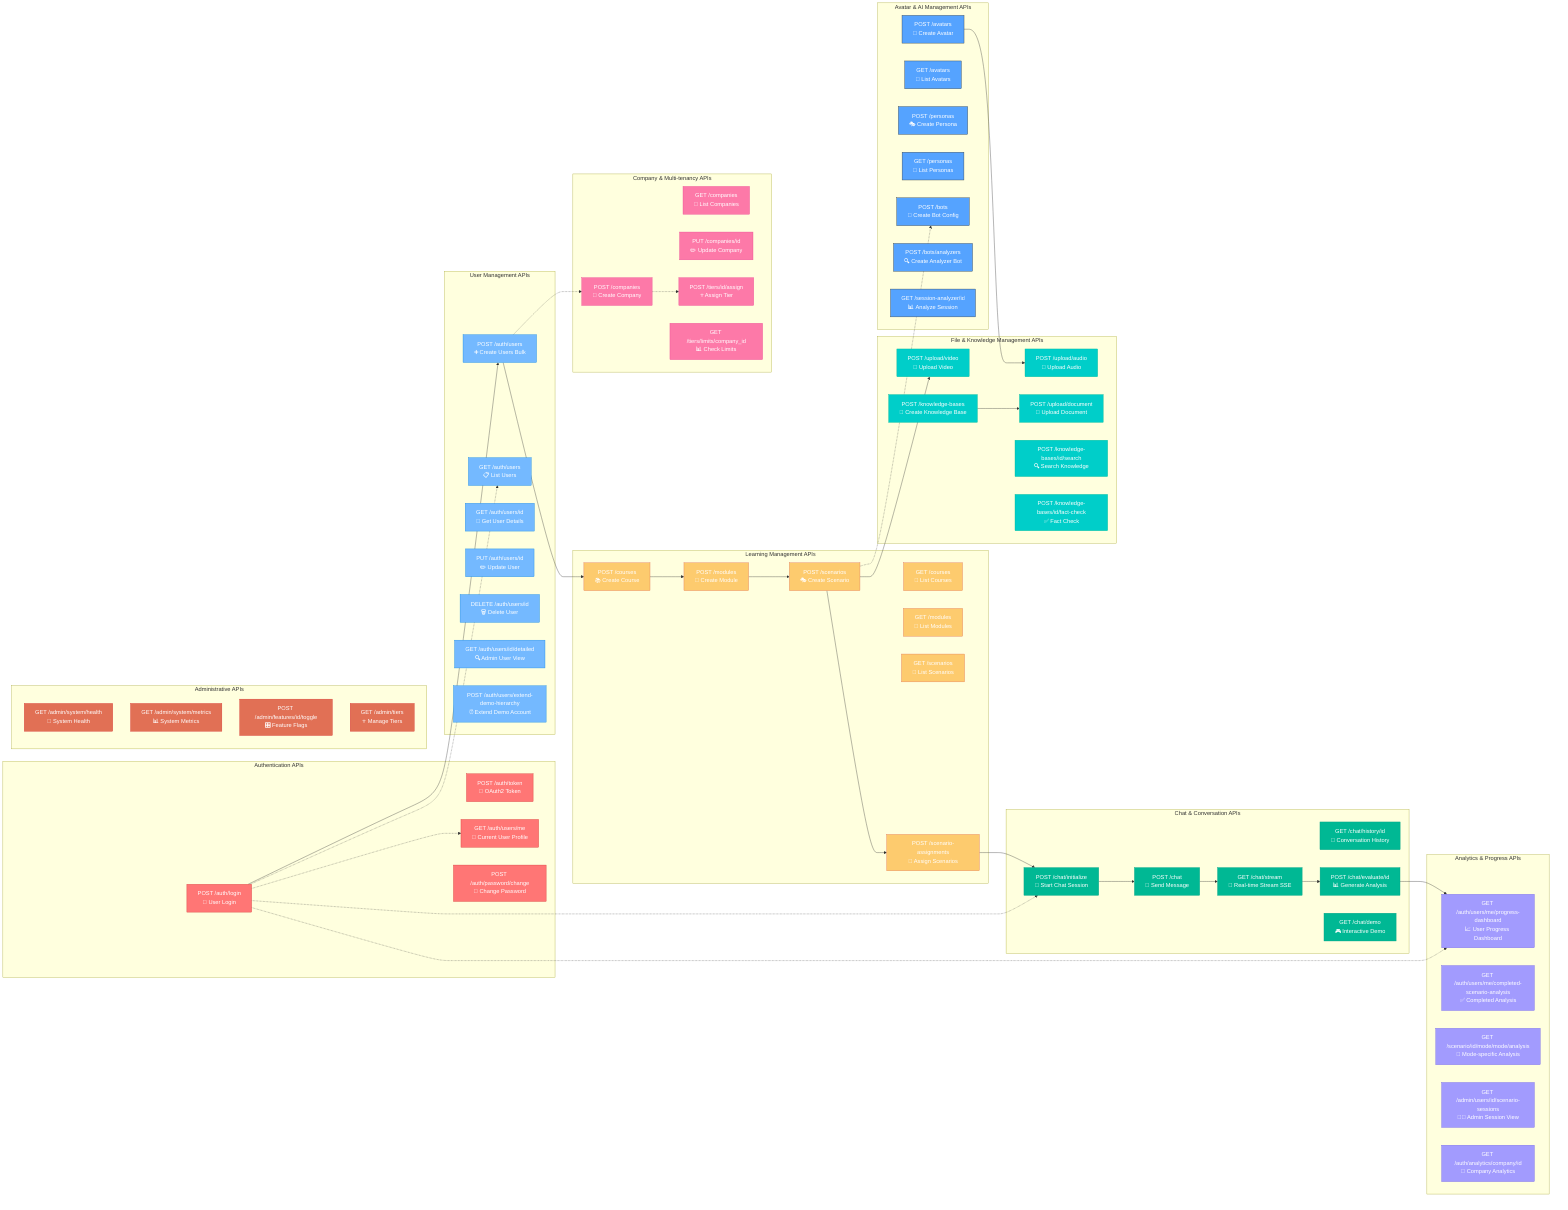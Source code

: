 graph LR
    subgraph "Authentication APIs"
        AUTH_LOGIN[POST /auth/login<br/>🔐 User Login]
        AUTH_TOKEN[POST /auth/token<br/>🎫 OAuth2 Token]
        AUTH_ME[GET /auth/users/me<br/>👤 Current User Profile]
        AUTH_CHANGE_PWD[POST /auth/password/change<br/>🔑 Change Password]
    end
    
    subgraph "User Management APIs"
        USER_CREATE[POST /auth/users<br/>➕ Create Users Bulk]
        USER_LIST[GET /auth/users<br/>📋 List Users]
        USER_GET[GET /auth/users/id<br/>👤 Get User Details]
        USER_UPDATE[PUT /auth/users/id<br/>✏️ Update User]
        USER_DELETE[DELETE /auth/users/id<br/>🗑️ Delete User]
        USER_DETAILED[GET /auth/users/id/detailed<br/>🔍 Admin User View]
        USER_EXTEND_DEMO[POST /auth/users/extend-demo-hierarchy<br/>⏰ Extend Demo Account]
    end
    
    subgraph "Chat & Conversation APIs"
        CHAT_INIT[POST /chat/initialize<br/>🚀 Start Chat Session]
        CHAT_SEND[POST /chat<br/>💬 Send Message]
        CHAT_STREAM[GET /chat/stream<br/>📡 Real-time Stream SSE]
        CHAT_HISTORY[GET /chat/history/id<br/>📜 Conversation History]
        CHAT_EVALUATE[POST /chat/evaluate/id<br/>📊 Generate Analysis]
        CHAT_DEMO[GET /chat/demo<br/>🎮 Interactive Demo]
    end
    
    subgraph "Learning Management APIs"
        COURSE_CREATE[POST /courses<br/>📚 Create Course]
        COURSE_LIST[GET /courses<br/>📖 List Courses]
        MODULE_CREATE[POST /modules<br/>📑 Create Module]
        MODULE_LIST[GET /modules<br/>📄 List Modules]
        SCENARIO_CREATE[POST /scenarios<br/>🎭 Create Scenario]
        SCENARIO_LIST[GET /scenarios<br/>🎪 List Scenarios]
        SCENARIO_ASSIGN[POST /scenario-assignments<br/>📌 Assign Scenarios]
    end
    
    subgraph "Analytics & Progress APIs"
        PROGRESS_DASHBOARD[GET /auth/users/me/progress-dashboard<br/>📈 User Progress Dashboard]
        COMPLETED_SCENARIOS[GET /auth/users/me/completed-scenario-analysis<br/>✅ Completed Analysis]
        SCENARIO_MODE_ANALYSIS[GET /scenario/id/mode/mode/analysis<br/>🔬 Mode-specific Analysis]
        ADMIN_USER_SESSIONS[GET /admin/users/id/scenario-sessions<br/>👨💼 Admin Session View]
        COMPANY_ANALYTICS[GET /auth/analytics/company/id<br/>🏢 Company Analytics]
    end
    
    subgraph "Company & Multi-tenancy APIs"
        COMPANY_CREATE[POST /companies<br/>🏢 Create Company]
        COMPANY_LIST[GET /companies<br/>🏬 List Companies]
        COMPANY_UPDATE[PUT /companies/id<br/>✏️ Update Company]
        TIER_ASSIGN[POST /tiers/id/assign<br/>⭐ Assign Tier]
        TIER_LIMITS[GET /tiers/limits/company_id<br/>📊 Check Limits]
    end
    
    subgraph "Avatar & AI Management APIs"
        AVATAR_CREATE[POST /avatars<br/>🤖 Create Avatar]
        AVATAR_LIST[GET /avatars<br/>👥 List Avatars]
        PERSONA_CREATE[POST /personas<br/>🎭 Create Persona]
        PERSONA_LIST[GET /personas<br/>🎪 List Personas]
        BOT_CREATE[POST /bots<br/>🧠 Create Bot Config]
        BOT_ANALYZER[POST /bots/analyzers<br/>🔍 Create Analyzer Bot]
        SESSION_ANALYZE[GET /session-analyzer/id<br/>📊 Analyze Session]
    end
    
    subgraph "File & Knowledge Management APIs"
        UPLOAD_AUDIO[POST /upload/audio<br/>🎵 Upload Audio]
        UPLOAD_DOCUMENT[POST /upload/document<br/>📄 Upload Document]
        UPLOAD_VIDEO[POST /upload/video<br/>🎥 Upload Video]
        KB_CREATE[POST /knowledge-bases<br/>🧠 Create Knowledge Base]
        KB_SEARCH[POST /knowledge-bases/id/search<br/>🔍 Search Knowledge]
        FACT_CHECK[POST /knowledge-bases/id/fact-check<br/>✅ Fact Check]
    end
    
    subgraph "Administrative APIs"
        SYSTEM_HEALTH[GET /admin/system/health<br/>💚 System Health]
        SYSTEM_METRICS[GET /admin/system/metrics<br/>📊 System Metrics]
        FEATURE_TOGGLE[POST /admin/features/id/toggle<br/>🎛️ Feature Flags]
        TIER_MANAGEMENT[GET /admin/tiers<br/>⭐ Manage Tiers]
    end
    
    %% API Flow Connections
    AUTH_LOGIN --> USER_CREATE
    USER_CREATE --> COURSE_CREATE
    COURSE_CREATE --> MODULE_CREATE
    MODULE_CREATE --> SCENARIO_CREATE
    SCENARIO_CREATE --> SCENARIO_ASSIGN
    SCENARIO_ASSIGN --> CHAT_INIT
    CHAT_INIT --> CHAT_SEND
    CHAT_SEND --> CHAT_STREAM
    CHAT_STREAM --> CHAT_EVALUATE
    CHAT_EVALUATE --> PROGRESS_DASHBOARD
    
    %% Authentication Required
    AUTH_LOGIN -.-> AUTH_ME
    AUTH_LOGIN -.-> USER_LIST
    AUTH_LOGIN -.-> CHAT_INIT
    AUTH_LOGIN -.-> PROGRESS_DASHBOARD
    
    %% Admin Only APIs
    USER_CREATE -.-> COMPANY_CREATE
    COMPANY_CREATE -.-> TIER_ASSIGN
    SCENARIO_CREATE -.-> BOT_CREATE
    
    %% File Dependencies
    AVATAR_CREATE --> UPLOAD_AUDIO
    SCENARIO_CREATE --> UPLOAD_VIDEO
    KB_CREATE --> UPLOAD_DOCUMENT
    
    %% Styling
    classDef authAPI fill:#ff7675,stroke:#d63031,color:#fff
    classDef userAPI fill:#74b9ff,stroke:#0984e3,color:#fff
    classDef chatAPI fill:#00b894,stroke:#00a085,color:#fff
    classDef learningAPI fill:#fdcb6e,stroke:#e17055,color:#fff
    classDef analyticsAPI fill:#a29bfe,stroke:#6c5ce7,color:#fff
    classDef companyAPI fill:#fd79a8,stroke:#e84393,color:#fff
    classDef avatarAPI fill:#55a3ff,stroke:#2d3436,color:#fff
    classDef fileAPI fill:#00cec9,stroke:#00b894,color:#fff
    classDef adminAPI fill:#e17055,stroke:#d63031,color:#fff
    
    class AUTH_LOGIN,AUTH_TOKEN,AUTH_ME,AUTH_CHANGE_PWD authAPI
    class USER_CREATE,USER_LIST,USER_GET,USER_UPDATE,USER_DELETE,USER_DETAILED,USER_EXTEND_DEMO userAPI
    class CHAT_INIT,CHAT_SEND,CHAT_STREAM,CHAT_HISTORY,CHAT_EVALUATE,CHAT_DEMO chatAPI
    class COURSE_CREATE,COURSE_LIST,MODULE_CREATE,MODULE_LIST,SCENARIO_CREATE,SCENARIO_LIST,SCENARIO_ASSIGN learningAPI
    class PROGRESS_DASHBOARD,COMPLETED_SCENARIOS,SCENARIO_MODE_ANALYSIS,ADMIN_USER_SESSIONS,COMPANY_ANALYTICS analyticsAPI
    class COMPANY_CREATE,COMPANY_LIST,COMPANY_UPDATE,TIER_ASSIGN,TIER_LIMITS companyAPI
    class AVATAR_CREATE,AVATAR_LIST,PERSONA_CREATE,PERSONA_LIST,BOT_CREATE,BOT_ANALYZER,SESSION_ANALYZE avatarAPI
    class UPLOAD_AUDIO,UPLOAD_DOCUMENT,UPLOAD_VIDEO,KB_CREATE,KB_SEARCH,FACT_CHECK fileAPI
    class SYSTEM_HEALTH,SYSTEM_METRICS,FEATURE_TOGGLE,TIER_MANAGEMENT adminAPI